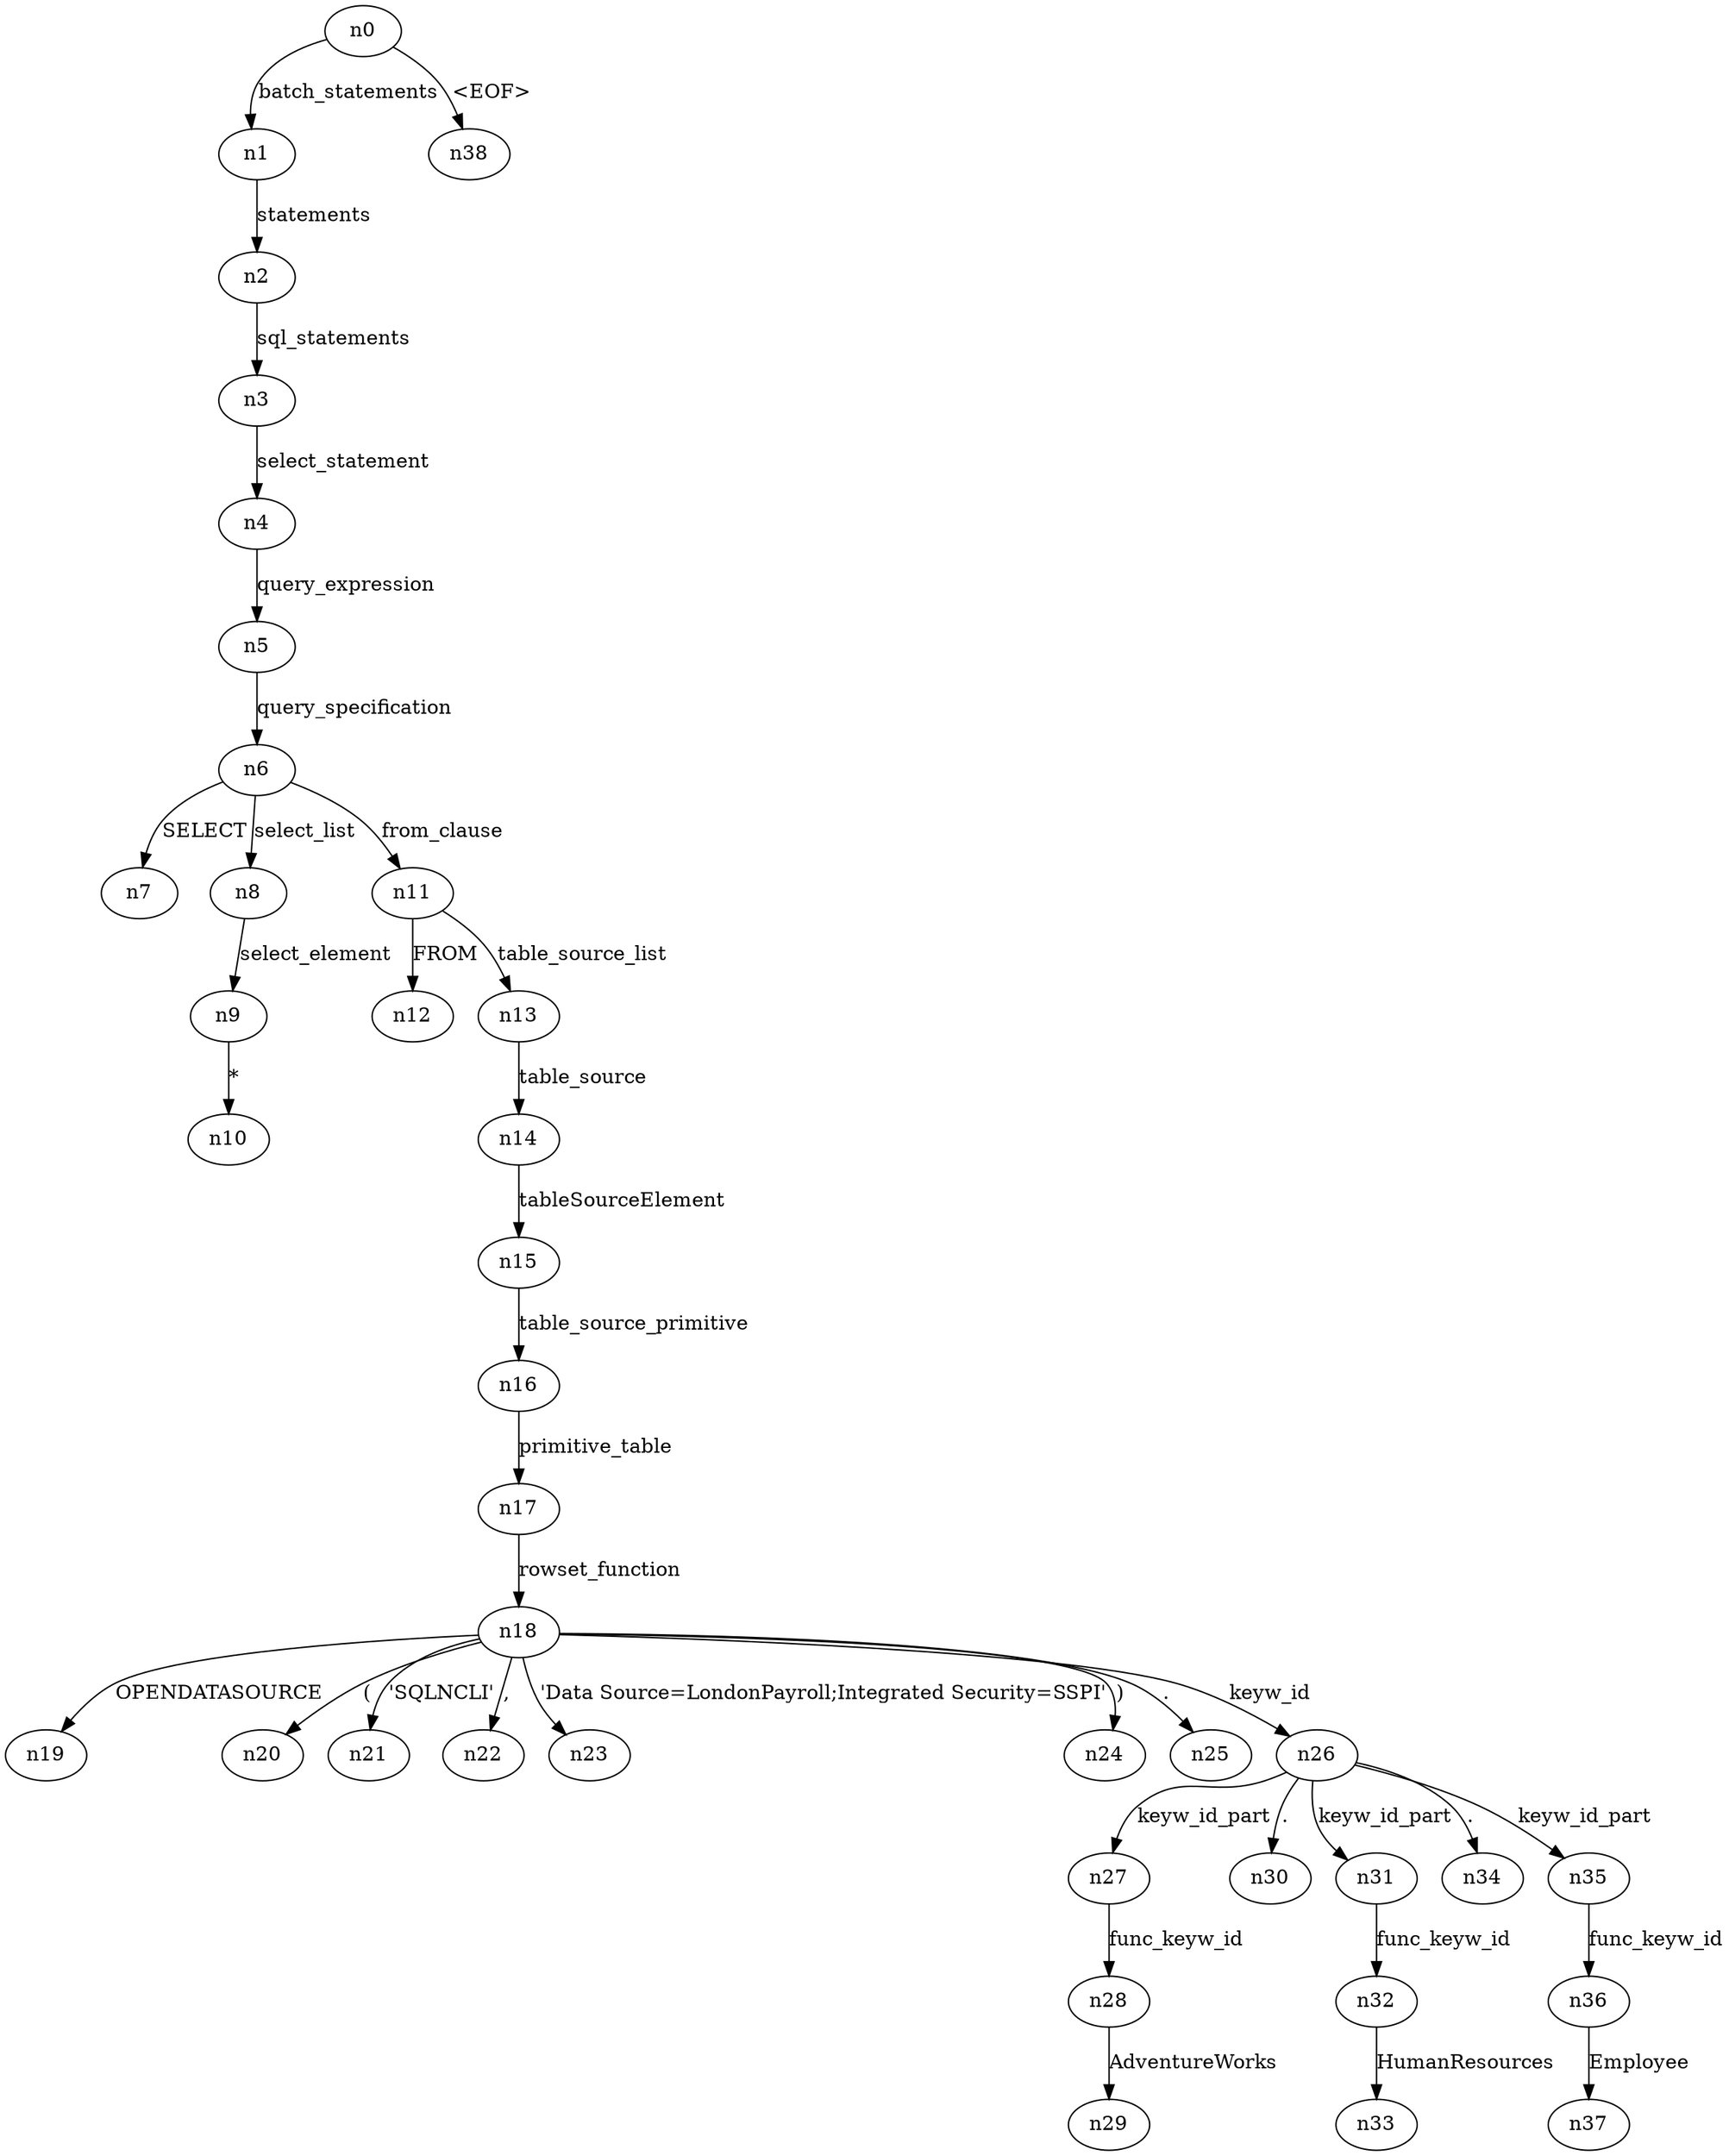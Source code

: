 digraph ParseTree {
  n0 -> n1 [label="batch_statements"];
  n1 -> n2 [label="statements"];
  n2 -> n3 [label="sql_statements"];
  n3 -> n4 [label="select_statement"];
  n4 -> n5 [label="query_expression"];
  n5 -> n6 [label="query_specification"];
  n6 -> n7 [label="SELECT"];
  n6 -> n8 [label="select_list"];
  n8 -> n9 [label="select_element"];
  n9 -> n10 [label="*"];
  n6 -> n11 [label="from_clause"];
  n11 -> n12 [label="FROM"];
  n11 -> n13 [label="table_source_list"];
  n13 -> n14 [label="table_source"];
  n14 -> n15 [label="tableSourceElement"];
  n15 -> n16 [label="table_source_primitive"];
  n16 -> n17 [label="primitive_table"];
  n17 -> n18 [label="rowset_function"];
  n18 -> n19 [label="OPENDATASOURCE"];
  n18 -> n20 [label="("];
  n18 -> n21 [label="'SQLNCLI'"];
  n18 -> n22 [label=","];
  n18 -> n23 [label="'Data Source=London\Payroll;Integrated Security=SSPI'"];
  n18 -> n24 [label=")"];
  n18 -> n25 [label="."];
  n18 -> n26 [label="keyw_id"];
  n26 -> n27 [label="keyw_id_part"];
  n27 -> n28 [label="func_keyw_id"];
  n28 -> n29 [label="AdventureWorks"];
  n26 -> n30 [label="."];
  n26 -> n31 [label="keyw_id_part"];
  n31 -> n32 [label="func_keyw_id"];
  n32 -> n33 [label="HumanResources"];
  n26 -> n34 [label="."];
  n26 -> n35 [label="keyw_id_part"];
  n35 -> n36 [label="func_keyw_id"];
  n36 -> n37 [label="Employee"];
  n0 -> n38 [label="<EOF>"];
}